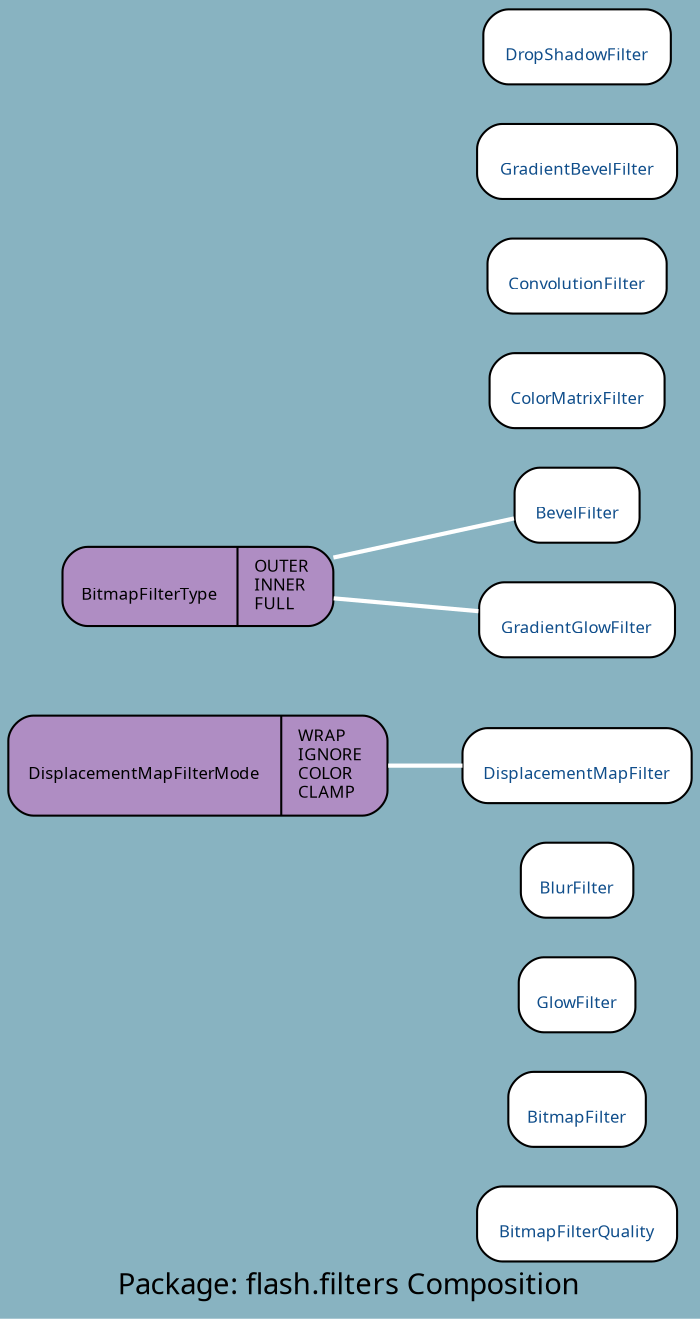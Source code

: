 digraph uml {
	graph [label="Package: flash.filters Composition", ratio=compress, rankdir=RL, smoothing=avg_dist, overlap=false, fontname="DejaVu Sans Condenesed", fontsize=14, bgcolor="#88B3C1", fontcolor=black];
	node [label="\N", fontname="DejaVu Sans Condenesed", fontsize=8, shape=record, color=black, fontcolor=black];
	edge [fontname="DejaVu Sans Condenesed", fontsize=8, color=black, fontcolor=black];
	graph [lp="165,12",
		bb="0,0,330,605"];
	"flash.filters.BitmapFilterQuality" [label="{\nBitmapFilterQuality}", fontcolor="#104E8B", style="rounded,filled", fillcolor=white, URL="../types/flash/filters/BitmapFilterQuality.html", tooltip="\nBitmapFilterQuality", pos="274,43", rects="226,25,322,61", width="1.33", height="0.50"];
	"flash.filters.BitmapFilter" [label="{\nBitmapFilter}", fontcolor="#104E8B", style="rounded,filled", fillcolor=white, URL="../types/flash/filters/BitmapFilter.html", tooltip="\nBitmapFilter", pos="274,97", rects="241,79,307,115", width="0.92", height="0.50"];
	"flash.filters.GlowFilter" [label="{\nGlowFilter}", fontcolor="#104E8B", style="rounded,filled", fillcolor=white, URL="../types/flash/filters/GlowFilter.html", tooltip="\nGlowFilter", pos="274,151", rects="246,133,303,169", width="0.78", height="0.50"];
	"flash.filters.BlurFilter" [label="{\nBlurFilter}", fontcolor="#104E8B", style="rounded,filled", fillcolor=white, URL="../types/flash/filters/BlurFilter.html", tooltip="\nBlurFilter", pos="274,205", rects="247,187,301,223", width="0.75", height="0.50"];
	"flash.filters.DisplacementMapFilter" [label="{\nDisplacementMapFilter}", fontcolor="#104E8B", style="rounded,filled", fillcolor=white, URL="../types/flash/filters/DisplacementMapFilter.html", tooltip="\nDisplacementMapFilter", pos="274,259", rects="219,241,330,277", width="1.53", height="0.50"];
	"flash.filters.DisplacementMapFilterMode" [label="{\nDisplacementMapFilterMode|WRAP\lIGNORE\lCOLOR\lCLAMP\l}", style="rounded,filled", fillcolor="#af8dc3", pos="91,259", rects="0,235,134,283 134,235,182,283", width="2.53", height="0.67"];
	"flash.filters.BevelFilter" [label="{\nBevelFilter}", fontcolor="#104E8B", style="rounded,filled", fillcolor=white, URL="../types/flash/filters/BevelFilter.html", tooltip="\nBevelFilter", pos="274,371", rects="244,353,304,389", width="0.83", height="0.50"];
	"flash.filters.BitmapFilterType" [label="{\nBitmapFilterType|OUTER\lINNER\lFULL\l}", style="rounded,filled", fillcolor="#af8dc3", pos="91,320", rects="26,301,111,339 111,301,156,339", width="1.81", height="0.53"];
	"flash.filters.ColorMatrixFilter" [label="{\nColorMatrixFilter}", fontcolor="#104E8B", style="rounded,filled", fillcolor=white, URL="../types/flash/filters/ColorMatrixFilter.html", tooltip="\nColorMatrixFilter", pos="274,425", rects="232,407,316,443", width="1.17", height="0.50"];
	"flash.filters.ConvolutionFilter" [label="{\nConvolutionFilter}", fontcolor="#104E8B", style="rounded,filled", fillcolor=white, URL="../types/flash/filters/ConvolutionFilter.html", tooltip="\nConvolutionFilter", pos="274,479", rects="231,461,317,497", width="1.19", height="0.50"];
	"flash.filters.GradientBevelFilter" [label="{\nGradientBevelFilter}", fontcolor="#104E8B", style="rounded,filled", fillcolor=white, URL="../types/flash/filters/GradientBevelFilter.html", tooltip="\nGradientBevelFilter", pos="274,533", rects="226,515,322,551", width="1.33", height="0.50"];
	"flash.filters.DropShadowFilter" [label="{\nDropShadowFilter}", fontcolor="#104E8B", style="rounded,filled", fillcolor=white, URL="../types/flash/filters/DropShadowFilter.html", tooltip="\nDropShadowFilter", pos="274,587", rects="229,569,319,605", width="1.25", height="0.50"];
	"flash.filters.GradientGlowFilter" [label="{\nGradientGlowFilter}", fontcolor="#104E8B", style="rounded,filled", fillcolor=white, URL="../types/flash/filters/GradientGlowFilter.html", tooltip="\nGradientGlowFilter", pos="274,317", rects="227,299,321,335", width="1.31", height="0.50"];
	"flash.filters.DisplacementMapFilter" -> "flash.filters.DisplacementMapFilterMode" [color=white, style=bold, arrowhead=none, arrowtail=diamond, arrowsize=1, pos="s,219,259 207,259 199,259 191,259 182,259"];
	"flash.filters.BevelFilter" -> "flash.filters.BitmapFilterType" [color=white, style=bold, arrowhead=none, arrowtail=diamond, arrowsize=1, pos="s,244,363 232,360 210,353 181,346 156,338"];
	"flash.filters.GradientGlowFilter" -> "flash.filters.BitmapFilterType" [color=white, style=bold, arrowhead=none, arrowtail=diamond, arrowsize=1, pos="s,227,318 215,318 196,318 176,319 156,319"];
}
